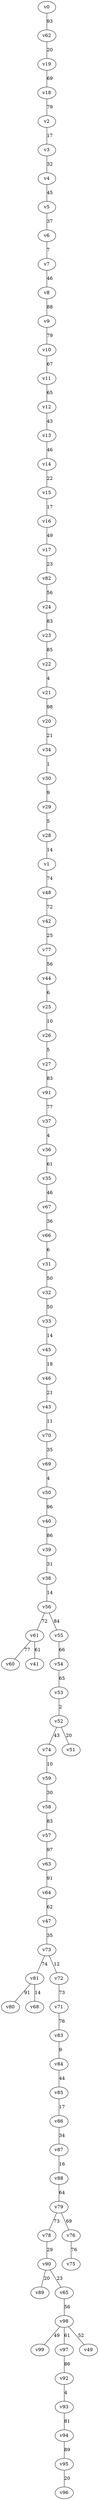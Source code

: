 graph gn100_dfs {
v0 -- v62 [label = "93"];
v62 -- v19 [label = "20"];
v19 -- v18 [label = "69"];
v18 -- v2 [label = "79"];
v2 -- v3 [label = "17"];
v3 -- v4 [label = "32"];
v4 -- v5 [label = "45"];
v5 -- v6 [label = "37"];
v6 -- v7 [label = "7"];
v7 -- v8 [label = "46"];
v8 -- v9 [label = "88"];
v9 -- v10 [label = "79"];
v10 -- v11 [label = "67"];
v11 -- v12 [label = "65"];
v12 -- v13 [label = "43"];
v13 -- v14 [label = "46"];
v14 -- v15 [label = "22"];
v15 -- v16 [label = "17"];
v16 -- v17 [label = "49"];
v17 -- v82 [label = "23"];
v82 -- v24 [label = "56"];
v24 -- v23 [label = "83"];
v23 -- v22 [label = "85"];
v22 -- v21 [label = "4"];
v21 -- v20 [label = "98"];
v20 -- v34 [label = "21"];
v34 -- v30 [label = "1"];
v30 -- v29 [label = "9"];
v29 -- v28 [label = "5"];
v28 -- v1 [label = "14"];
v1 -- v48 [label = "74"];
v48 -- v42 [label = "72"];
v42 -- v77 [label = "25"];
v77 -- v44 [label = "56"];
v44 -- v25 [label = "6"];
v25 -- v26 [label = "10"];
v26 -- v27 [label = "5"];
v27 -- v91 [label = "83"];
v91 -- v37 [label = "77"];
v37 -- v36 [label = "4"];
v36 -- v35 [label = "61"];
v35 -- v67 [label = "46"];
v67 -- v66 [label = "36"];
v66 -- v31 [label = "6"];
v31 -- v32 [label = "50"];
v32 -- v33 [label = "50"];
v33 -- v45 [label = "14"];
v45 -- v46 [label = "18"];
v46 -- v43 [label = "21"];
v43 -- v70 [label = "11"];
v70 -- v69 [label = "35"];
v69 -- v50 [label = "4"];
v50 -- v40 [label = "96"];
v90 -- v89 [label = "20"];
v40 -- v39 [label = "86"];
v39 -- v38 [label = "31"];
v38 -- v56 [label = "14"];
v56 -- v61 [label = "72"];
v61 -- v60 [label = "77"];
v61 -- v41 [label = "61"];
v56 -- v55 [label = "84"];
v55 -- v54 [label = "66"];
v54 -- v53 [label = "65"];
v53 -- v52 [label = "2"];
v52 -- v74 [label = "43"];
v74 -- v59 [label = "10"];
v59 -- v58 [label = "30"];
v58 -- v57 [label = "83"];
v57 -- v63 [label = "97"];
v63 -- v64 [label = "91"];
v64 -- v47 [label = "62"];
v47 -- v73 [label = "35"];
v73 -- v81 [label = "74"];
v81 -- v80 [label = "91"];
v81 -- v68 [label = "14"];
v73 -- v72 [label = "12"];
v72 -- v71 [label = "73"];
v71 -- v83 [label = "76"];
v83 -- v84 [label = "9"];
v84 -- v85 [label = "44"];
v85 -- v86 [label = "17"];
v86 -- v87 [label = "34"];
v87 -- v88 [label = "16"];
v88 -- v79 [label = "64"];
v79 -- v78 [label = "73"];
v78 -- v90 [label = "29"];
v90 -- v65 [label = "23"];
v65 -- v98 [label = "56"];
v98 -- v99 [label = "49"];
v98 -- v97 [label = "61"];
v97 -- v92 [label = "86"];
v92 -- v93 [label = "4"];
v93 -- v94 [label = "81"];
v94 -- v95 [label = "89"];
v95 -- v96 [label = "20"];
v98 -- v49 [label = "52"];
v79 -- v76 [label = "69"];
v76 -- v75 [label = "76"];
v52 -- v51 [label = "20"];
}